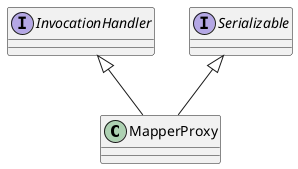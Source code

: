 @startuml
'https://plantuml.com/sequence-diagram

class MapperProxy
interface InvocationHandler
interface Serializable

Serializable <|-- MapperProxy
InvocationHandler <|-- MapperProxy

@enduml